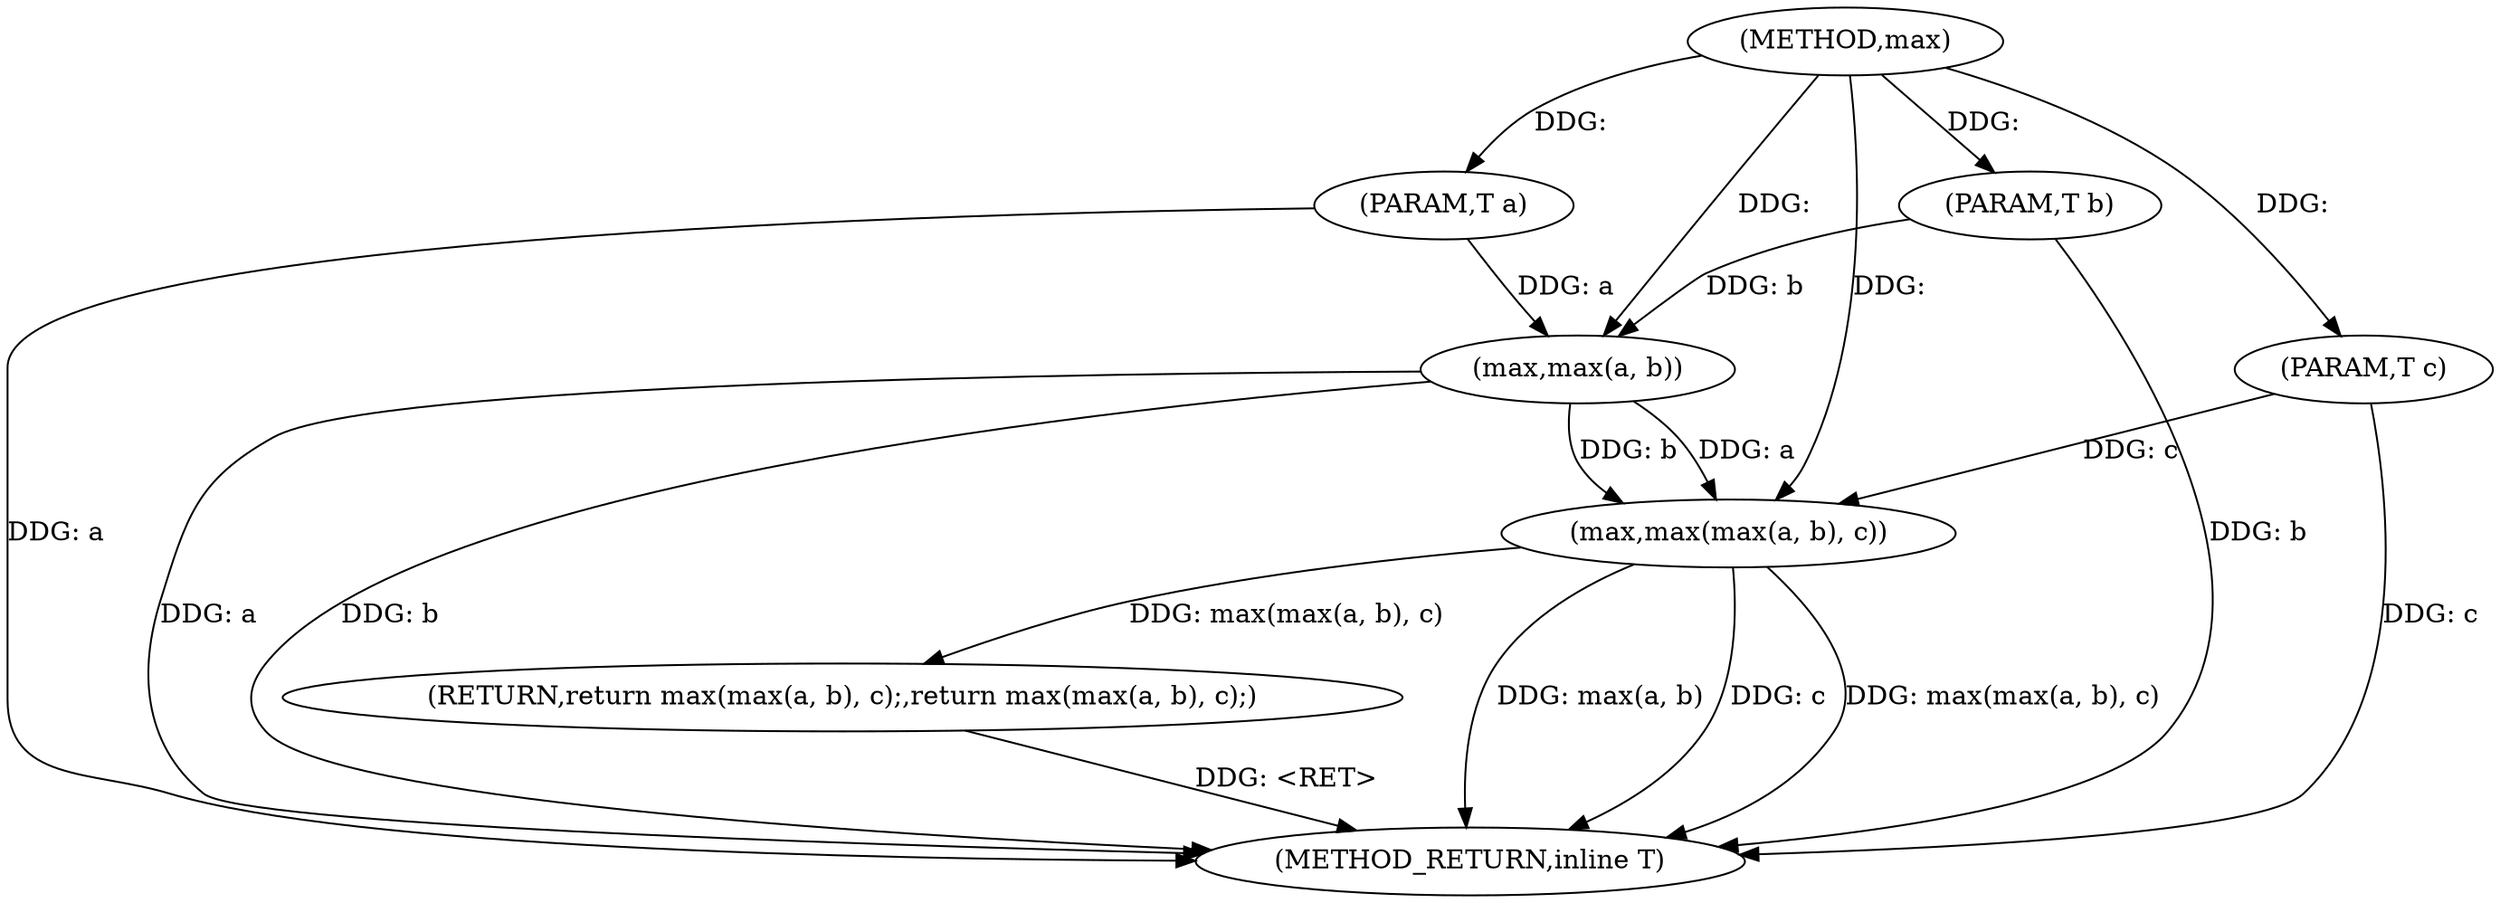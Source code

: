 digraph "max" {  
"1001417" [label = "(METHOD,max)" ]
"1001428" [label = "(METHOD_RETURN,inline T)" ]
"1001418" [label = "(PARAM,T a)" ]
"1001419" [label = "(PARAM,T b)" ]
"1001420" [label = "(PARAM,T c)" ]
"1001422" [label = "(RETURN,return max(max(a, b), c);,return max(max(a, b), c);)" ]
"1001423" [label = "(max,max(max(a, b), c))" ]
"1001424" [label = "(max,max(a, b))" ]
  "1001422" -> "1001428"  [ label = "DDG: <RET>"] 
  "1001418" -> "1001428"  [ label = "DDG: a"] 
  "1001419" -> "1001428"  [ label = "DDG: b"] 
  "1001420" -> "1001428"  [ label = "DDG: c"] 
  "1001424" -> "1001428"  [ label = "DDG: a"] 
  "1001424" -> "1001428"  [ label = "DDG: b"] 
  "1001423" -> "1001428"  [ label = "DDG: max(a, b)"] 
  "1001423" -> "1001428"  [ label = "DDG: c"] 
  "1001423" -> "1001428"  [ label = "DDG: max(max(a, b), c)"] 
  "1001417" -> "1001418"  [ label = "DDG: "] 
  "1001417" -> "1001419"  [ label = "DDG: "] 
  "1001417" -> "1001420"  [ label = "DDG: "] 
  "1001423" -> "1001422"  [ label = "DDG: max(max(a, b), c)"] 
  "1001424" -> "1001423"  [ label = "DDG: b"] 
  "1001424" -> "1001423"  [ label = "DDG: a"] 
  "1001420" -> "1001423"  [ label = "DDG: c"] 
  "1001417" -> "1001423"  [ label = "DDG: "] 
  "1001418" -> "1001424"  [ label = "DDG: a"] 
  "1001417" -> "1001424"  [ label = "DDG: "] 
  "1001419" -> "1001424"  [ label = "DDG: b"] 
}
